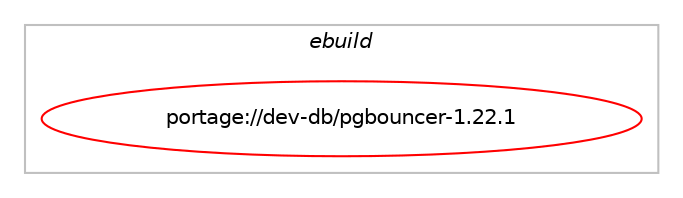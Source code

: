 digraph prolog {

# *************
# Graph options
# *************

newrank=true;
concentrate=true;
compound=true;
graph [rankdir=LR,fontname=Helvetica,fontsize=10,ranksep=1.5];#, ranksep=2.5, nodesep=0.2];
edge  [arrowhead=vee];
node  [fontname=Helvetica,fontsize=10];

# **********
# The ebuild
# **********

subgraph cluster_leftcol {
color=gray;
label=<<i>ebuild</i>>;
id [label="portage://dev-db/pgbouncer-1.22.1", color=red, width=4, href="../dev-db/pgbouncer-1.22.1.svg"];
}

# ****************
# The dependencies
# ****************

subgraph cluster_midcol {
color=gray;
label=<<i>dependencies</i>>;
subgraph cluster_compile {
fillcolor="#eeeeee";
style=filled;
label=<<i>compile</i>>;
# *** BEGIN UNKNOWN DEPENDENCY TYPE (TODO) ***
# id -> equal(use_conditional_group(positive,c-ares,portage://dev-db/pgbouncer-1.22.1,[package_dependency(portage://dev-db/pgbouncer-1.22.1,install,no,net-dns,c-ares,greaterequal,[1.10,,,1.10],[],[])]))
# *** END UNKNOWN DEPENDENCY TYPE (TODO) ***

# *** BEGIN UNKNOWN DEPENDENCY TYPE (TODO) ***
# id -> equal(use_conditional_group(positive,ssl,portage://dev-db/pgbouncer-1.22.1,[package_dependency(portage://dev-db/pgbouncer-1.22.1,install,no,dev-libs,openssl,greaterequal,[1.0.1,,,1.0.1],any_same_slot,[use(disable(bindist),negative)])]))
# *** END UNKNOWN DEPENDENCY TYPE (TODO) ***

# *** BEGIN UNKNOWN DEPENDENCY TYPE (TODO) ***
# id -> equal(use_conditional_group(positive,systemd,portage://dev-db/pgbouncer-1.22.1,[package_dependency(portage://dev-db/pgbouncer-1.22.1,install,no,sys-apps,systemd,none,[,,],[],[])]))
# *** END UNKNOWN DEPENDENCY TYPE (TODO) ***

# *** BEGIN UNKNOWN DEPENDENCY TYPE (TODO) ***
# id -> equal(package_dependency(portage://dev-db/pgbouncer-1.22.1,install,no,acct-user,pgbouncer,none,[,,],[],[]))
# *** END UNKNOWN DEPENDENCY TYPE (TODO) ***

# *** BEGIN UNKNOWN DEPENDENCY TYPE (TODO) ***
# id -> equal(package_dependency(portage://dev-db/pgbouncer-1.22.1,install,no,dev-libs,libevent,greaterequal,[2.0,,,2.0],any_same_slot,[]))
# *** END UNKNOWN DEPENDENCY TYPE (TODO) ***

}
subgraph cluster_compileandrun {
fillcolor="#eeeeee";
style=filled;
label=<<i>compile and run</i>>;
}
subgraph cluster_run {
fillcolor="#eeeeee";
style=filled;
label=<<i>run</i>>;
# *** BEGIN UNKNOWN DEPENDENCY TYPE (TODO) ***
# id -> equal(use_conditional_group(positive,c-ares,portage://dev-db/pgbouncer-1.22.1,[package_dependency(portage://dev-db/pgbouncer-1.22.1,run,no,net-dns,c-ares,greaterequal,[1.10,,,1.10],[],[])]))
# *** END UNKNOWN DEPENDENCY TYPE (TODO) ***

# *** BEGIN UNKNOWN DEPENDENCY TYPE (TODO) ***
# id -> equal(use_conditional_group(positive,ssl,portage://dev-db/pgbouncer-1.22.1,[package_dependency(portage://dev-db/pgbouncer-1.22.1,run,no,dev-libs,openssl,greaterequal,[1.0.1,,,1.0.1],any_same_slot,[use(disable(bindist),negative)])]))
# *** END UNKNOWN DEPENDENCY TYPE (TODO) ***

# *** BEGIN UNKNOWN DEPENDENCY TYPE (TODO) ***
# id -> equal(use_conditional_group(positive,systemd,portage://dev-db/pgbouncer-1.22.1,[package_dependency(portage://dev-db/pgbouncer-1.22.1,run,no,sys-apps,systemd,none,[,,],[],[])]))
# *** END UNKNOWN DEPENDENCY TYPE (TODO) ***

# *** BEGIN UNKNOWN DEPENDENCY TYPE (TODO) ***
# id -> equal(package_dependency(portage://dev-db/pgbouncer-1.22.1,run,no,acct-user,pgbouncer,none,[,,],[],[]))
# *** END UNKNOWN DEPENDENCY TYPE (TODO) ***

# *** BEGIN UNKNOWN DEPENDENCY TYPE (TODO) ***
# id -> equal(package_dependency(portage://dev-db/pgbouncer-1.22.1,run,no,dev-libs,libevent,greaterequal,[2.0,,,2.0],any_same_slot,[]))
# *** END UNKNOWN DEPENDENCY TYPE (TODO) ***

}
}

# **************
# The candidates
# **************

subgraph cluster_choices {
rank=same;
color=gray;
label=<<i>candidates</i>>;

}

}
